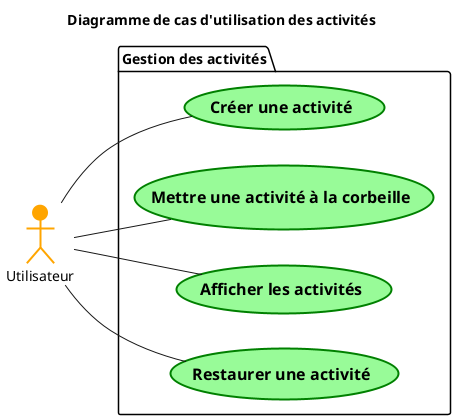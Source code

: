 @startuml  
title Diagramme de cas d'utilisation des activités

left to right direction

actor Utilisateur #Orange;line:Orange;line.bold


package "Gestion des activités" {
  usecase "== Créer une activité" as UC2 #PaleGreen;line:Green;line.bold
    usecase "== Mettre une activité à la corbeille" as UC6 #PaleGreen;line:Green;line.bold
    usecase "== Afficher les activités" as UC9 #PaleGreen;line:Green;line.bold
    usecase "== Restaurer une activité" as UC22 #PaleGreen;line:Green;line.bold
}

Utilisateur -- UC2
Utilisateur -- UC6
Utilisateur -- UC9
Utilisateur -- UC22

@enduml